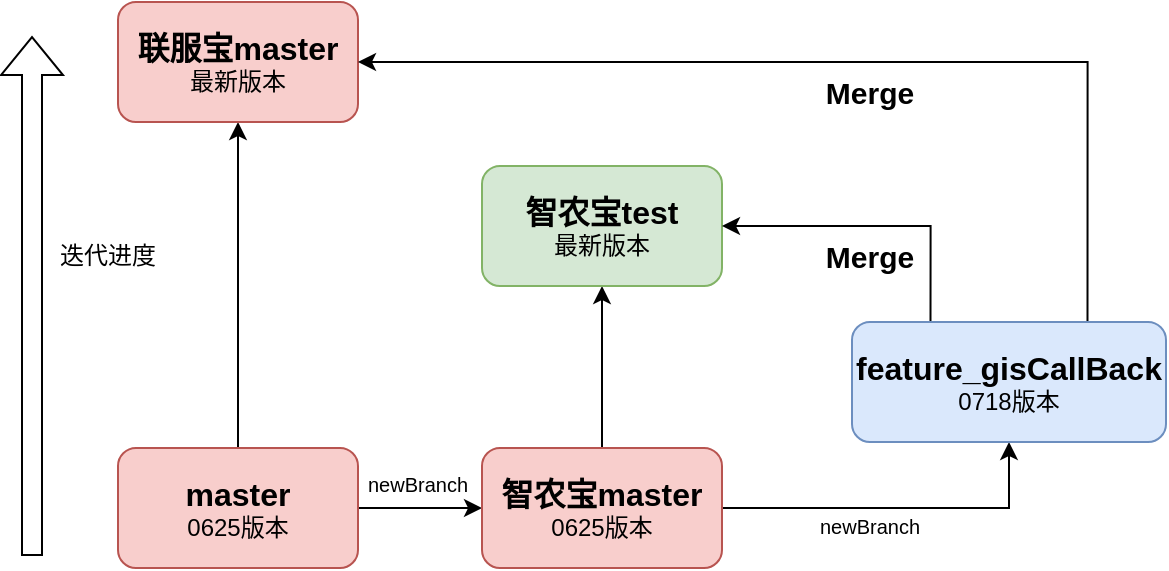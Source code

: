 <mxfile version="27.2.0">
  <diagram name="第 1 页" id="jqnPtRpUKLhsEgk0Oy-9">
    <mxGraphModel dx="983" dy="583" grid="0" gridSize="10" guides="1" tooltips="1" connect="1" arrows="1" fold="1" page="0" pageScale="1" pageWidth="827" pageHeight="1169" math="0" shadow="0">
      <root>
        <mxCell id="0" />
        <mxCell id="1" parent="0" />
        <mxCell id="OQwb_SyBURKM92orqpgl-5" style="edgeStyle=orthogonalEdgeStyle;rounded=0;orthogonalLoop=1;jettySize=auto;html=1;exitX=0.5;exitY=0;exitDx=0;exitDy=0;entryX=0.5;entryY=1;entryDx=0;entryDy=0;" parent="1" source="OQwb_SyBURKM92orqpgl-1" target="OQwb_SyBURKM92orqpgl-4" edge="1">
          <mxGeometry relative="1" as="geometry" />
        </mxCell>
        <mxCell id="OQwb_SyBURKM92orqpgl-9" style="edgeStyle=orthogonalEdgeStyle;rounded=0;orthogonalLoop=1;jettySize=auto;html=1;exitX=1;exitY=0.5;exitDx=0;exitDy=0;entryX=0;entryY=0.5;entryDx=0;entryDy=0;" parent="1" source="OQwb_SyBURKM92orqpgl-1" target="OQwb_SyBURKM92orqpgl-8" edge="1">
          <mxGeometry relative="1" as="geometry" />
        </mxCell>
        <mxCell id="OQwb_SyBURKM92orqpgl-1" value="&lt;font style=&quot;&quot;&gt;&lt;span style=&quot;font-weight: bold; font-size: 16px;&quot;&gt;master&lt;/span&gt;&lt;br&gt;&lt;font style=&quot;&quot;&gt;0625版本&lt;/font&gt;&lt;/font&gt;" style="rounded=1;whiteSpace=wrap;html=1;fillColor=#f8cecc;strokeColor=#b85450;" parent="1" vertex="1">
          <mxGeometry x="294" y="430" width="120" height="60" as="geometry" />
        </mxCell>
        <mxCell id="OQwb_SyBURKM92orqpgl-4" value="&lt;font style=&quot;&quot;&gt;&lt;span style=&quot;font-weight: bold; font-size: 16px;&quot;&gt;联服宝master&lt;/span&gt;&lt;br&gt;&lt;font style=&quot;&quot;&gt;最新版本&lt;/font&gt;&lt;/font&gt;" style="rounded=1;whiteSpace=wrap;html=1;fillColor=#f8cecc;strokeColor=#b85450;" parent="1" vertex="1">
          <mxGeometry x="294" y="207" width="120" height="60" as="geometry" />
        </mxCell>
        <mxCell id="OQwb_SyBURKM92orqpgl-6" value="迭代进度" style="text;html=1;align=center;verticalAlign=middle;whiteSpace=wrap;rounded=0;" parent="1" vertex="1">
          <mxGeometry x="259" y="319" width="60" height="30" as="geometry" />
        </mxCell>
        <mxCell id="OQwb_SyBURKM92orqpgl-11" style="edgeStyle=orthogonalEdgeStyle;rounded=0;orthogonalLoop=1;jettySize=auto;html=1;exitX=0.5;exitY=0;exitDx=0;exitDy=0;entryX=0.5;entryY=1;entryDx=0;entryDy=0;" parent="1" source="OQwb_SyBURKM92orqpgl-8" target="OQwb_SyBURKM92orqpgl-10" edge="1">
          <mxGeometry relative="1" as="geometry" />
        </mxCell>
        <mxCell id="OQwb_SyBURKM92orqpgl-14" style="edgeStyle=orthogonalEdgeStyle;rounded=0;orthogonalLoop=1;jettySize=auto;html=1;exitX=1;exitY=0.5;exitDx=0;exitDy=0;" parent="1" source="OQwb_SyBURKM92orqpgl-8" target="OQwb_SyBURKM92orqpgl-13" edge="1">
          <mxGeometry relative="1" as="geometry" />
        </mxCell>
        <mxCell id="OQwb_SyBURKM92orqpgl-8" value="&lt;font style=&quot;&quot;&gt;&lt;span style=&quot;font-weight: bold; font-size: 16px;&quot;&gt;智农宝master&lt;/span&gt;&lt;br&gt;0625版本&lt;/font&gt;" style="rounded=1;whiteSpace=wrap;html=1;fillColor=#f8cecc;strokeColor=#b85450;" parent="1" vertex="1">
          <mxGeometry x="476" y="430" width="120" height="60" as="geometry" />
        </mxCell>
        <mxCell id="OQwb_SyBURKM92orqpgl-10" value="&lt;font style=&quot;&quot;&gt;&lt;span style=&quot;font-weight: bold; font-size: 16px;&quot;&gt;智农宝test&lt;/span&gt;&lt;br&gt;&lt;font style=&quot;&quot;&gt;最新版本&lt;/font&gt;&lt;/font&gt;" style="rounded=1;whiteSpace=wrap;html=1;fillColor=#d5e8d4;strokeColor=#82b366;" parent="1" vertex="1">
          <mxGeometry x="476" y="289" width="120" height="60" as="geometry" />
        </mxCell>
        <mxCell id="OQwb_SyBURKM92orqpgl-17" style="edgeStyle=orthogonalEdgeStyle;rounded=0;orthogonalLoop=1;jettySize=auto;html=1;exitX=0.25;exitY=0;exitDx=0;exitDy=0;entryX=1;entryY=0.5;entryDx=0;entryDy=0;" parent="1" source="OQwb_SyBURKM92orqpgl-13" target="OQwb_SyBURKM92orqpgl-10" edge="1">
          <mxGeometry relative="1" as="geometry" />
        </mxCell>
        <mxCell id="OQwb_SyBURKM92orqpgl-20" style="edgeStyle=orthogonalEdgeStyle;rounded=0;orthogonalLoop=1;jettySize=auto;html=1;exitX=0.75;exitY=0;exitDx=0;exitDy=0;entryX=1;entryY=0.5;entryDx=0;entryDy=0;" parent="1" source="OQwb_SyBURKM92orqpgl-13" target="OQwb_SyBURKM92orqpgl-4" edge="1">
          <mxGeometry relative="1" as="geometry" />
        </mxCell>
        <mxCell id="OQwb_SyBURKM92orqpgl-13" value="&lt;font style=&quot;&quot;&gt;&lt;span style=&quot;font-weight: bold; font-size: 16px;&quot;&gt;feature_gisCallBack&lt;/span&gt;&lt;br&gt;0718版本&lt;/font&gt;" style="rounded=1;whiteSpace=wrap;html=1;fillColor=#dae8fc;strokeColor=#6c8ebf;" parent="1" vertex="1">
          <mxGeometry x="661" y="367" width="157" height="60" as="geometry" />
        </mxCell>
        <mxCell id="OQwb_SyBURKM92orqpgl-15" value="newBranch" style="text;html=1;align=center;verticalAlign=middle;whiteSpace=wrap;rounded=0;fontSize=10;" parent="1" vertex="1">
          <mxGeometry x="414" y="433" width="60" height="30" as="geometry" />
        </mxCell>
        <mxCell id="OQwb_SyBURKM92orqpgl-16" value="newBranch" style="text;html=1;align=center;verticalAlign=middle;whiteSpace=wrap;rounded=0;fontSize=10;" parent="1" vertex="1">
          <mxGeometry x="640" y="454" width="60" height="30" as="geometry" />
        </mxCell>
        <mxCell id="OQwb_SyBURKM92orqpgl-19" value="Merge" style="text;html=1;align=center;verticalAlign=middle;whiteSpace=wrap;rounded=0;fontSize=15;fontStyle=1" parent="1" vertex="1">
          <mxGeometry x="640" y="237" width="60" height="30" as="geometry" />
        </mxCell>
        <mxCell id="OQwb_SyBURKM92orqpgl-21" value="Merge" style="text;html=1;align=center;verticalAlign=middle;whiteSpace=wrap;rounded=0;fontSize=15;fontStyle=1" parent="1" vertex="1">
          <mxGeometry x="640" y="319" width="60" height="30" as="geometry" />
        </mxCell>
        <mxCell id="O3YkCYbT6n3J3SaZLAAe-1" value="" style="shape=flexArrow;endArrow=classic;html=1;rounded=0;" edge="1" parent="1">
          <mxGeometry width="50" height="50" relative="1" as="geometry">
            <mxPoint x="251" y="484" as="sourcePoint" />
            <mxPoint x="251" y="224" as="targetPoint" />
          </mxGeometry>
        </mxCell>
      </root>
    </mxGraphModel>
  </diagram>
</mxfile>
